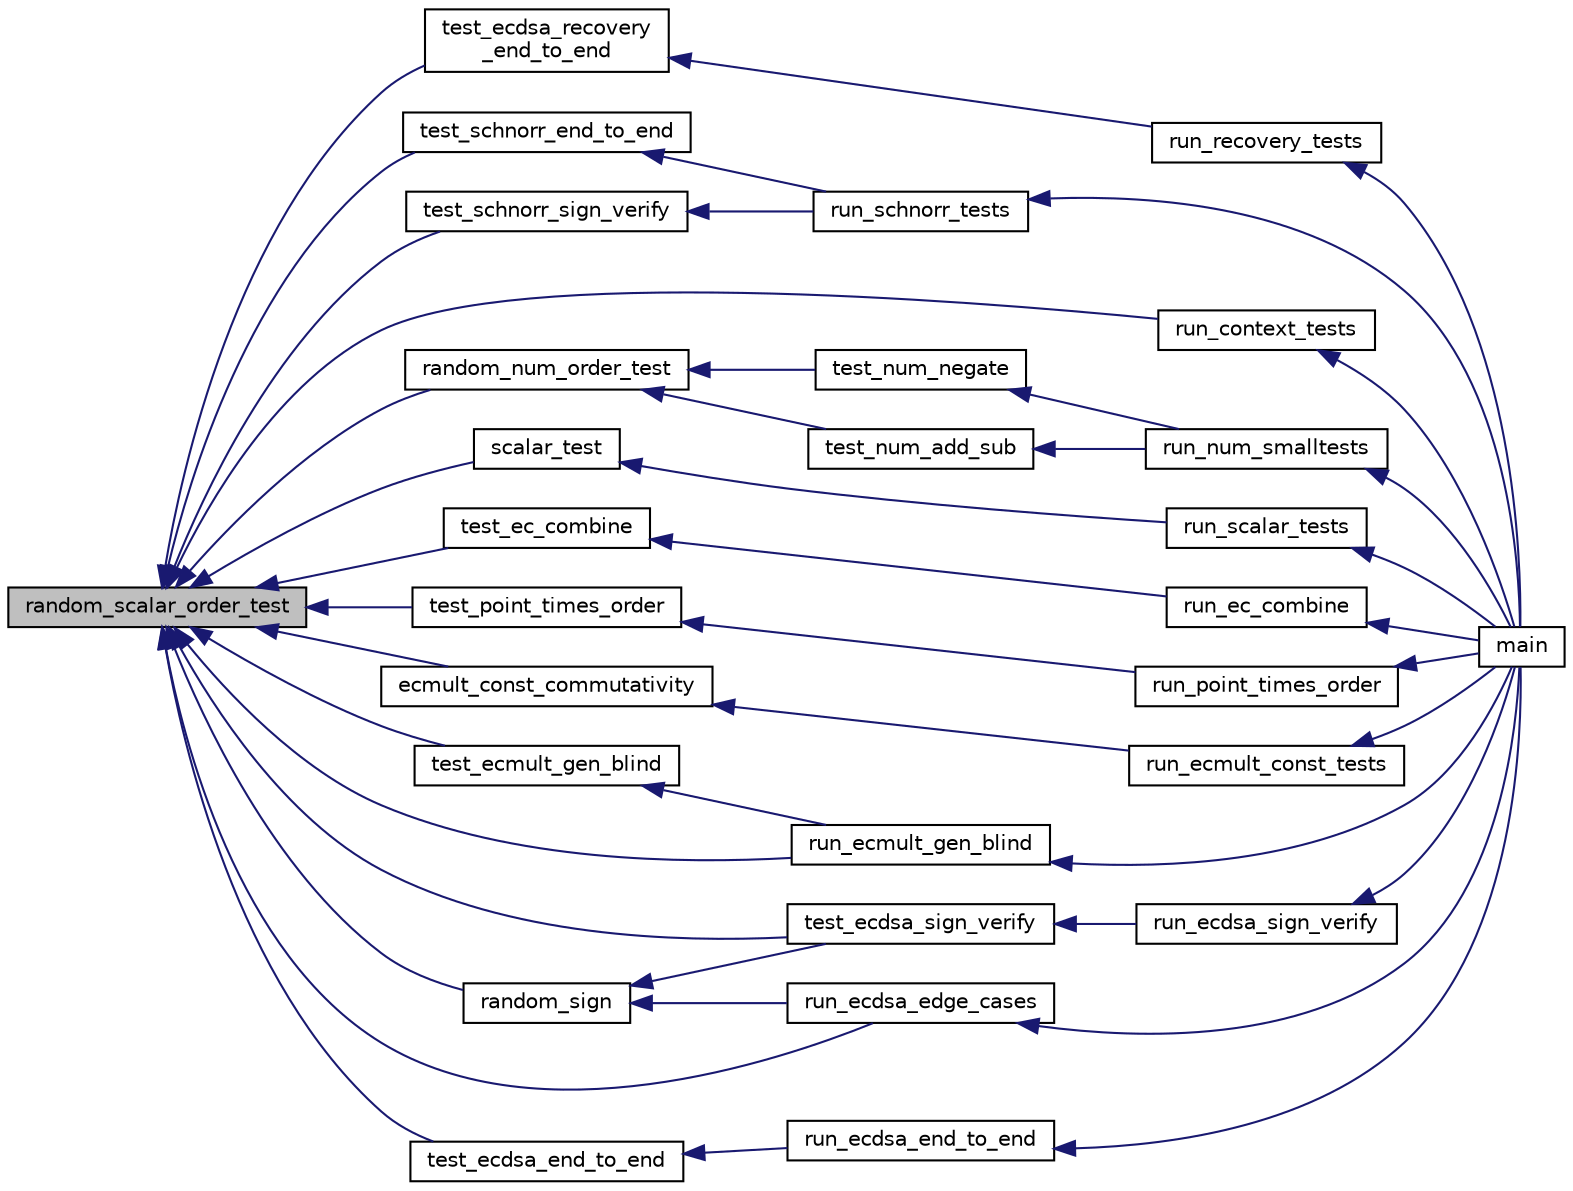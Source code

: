 digraph "random_scalar_order_test"
{
  edge [fontname="Helvetica",fontsize="10",labelfontname="Helvetica",labelfontsize="10"];
  node [fontname="Helvetica",fontsize="10",shape=record];
  rankdir="LR";
  Node629 [label="random_scalar_order_test",height=0.2,width=0.4,color="black", fillcolor="grey75", style="filled", fontcolor="black"];
  Node629 -> Node630 [dir="back",color="midnightblue",fontsize="10",style="solid",fontname="Helvetica"];
  Node630 [label="test_ecdsa_recovery\l_end_to_end",height=0.2,width=0.4,color="black", fillcolor="white", style="filled",URL="$d3/d71/recovery_2tests__impl_8h.html#a70649882936497184992dfaa06b1106f"];
  Node630 -> Node631 [dir="back",color="midnightblue",fontsize="10",style="solid",fontname="Helvetica"];
  Node631 [label="run_recovery_tests",height=0.2,width=0.4,color="black", fillcolor="white", style="filled",URL="$d3/d71/recovery_2tests__impl_8h.html#a3a06f71955483e9502f3c408857407f2"];
  Node631 -> Node632 [dir="back",color="midnightblue",fontsize="10",style="solid",fontname="Helvetica"];
  Node632 [label="main",height=0.2,width=0.4,color="black", fillcolor="white", style="filled",URL="$d5/d7f/tests_8c.html#a3c04138a5bfe5d72780bb7e82a18e627"];
  Node629 -> Node633 [dir="back",color="midnightblue",fontsize="10",style="solid",fontname="Helvetica"];
  Node633 [label="test_schnorr_end_to_end",height=0.2,width=0.4,color="black", fillcolor="white", style="filled",URL="$d4/d1d/schnorr_2tests__impl_8h.html#a0fadfae101d2df588a044f55eafcc0e6"];
  Node633 -> Node634 [dir="back",color="midnightblue",fontsize="10",style="solid",fontname="Helvetica"];
  Node634 [label="run_schnorr_tests",height=0.2,width=0.4,color="black", fillcolor="white", style="filled",URL="$d4/d1d/schnorr_2tests__impl_8h.html#a6b31cc8facecda629cf588196a4c936b"];
  Node634 -> Node632 [dir="back",color="midnightblue",fontsize="10",style="solid",fontname="Helvetica"];
  Node629 -> Node635 [dir="back",color="midnightblue",fontsize="10",style="solid",fontname="Helvetica"];
  Node635 [label="test_schnorr_sign_verify",height=0.2,width=0.4,color="black", fillcolor="white", style="filled",URL="$d4/d1d/schnorr_2tests__impl_8h.html#ac01f457db870f54e7034a59bcf51f5fb"];
  Node635 -> Node634 [dir="back",color="midnightblue",fontsize="10",style="solid",fontname="Helvetica"];
  Node629 -> Node636 [dir="back",color="midnightblue",fontsize="10",style="solid",fontname="Helvetica"];
  Node636 [label="run_context_tests",height=0.2,width=0.4,color="black", fillcolor="white", style="filled",URL="$d5/d7f/tests_8c.html#a2f9713526b1e988694c6e2026a6fce69"];
  Node636 -> Node632 [dir="back",color="midnightblue",fontsize="10",style="solid",fontname="Helvetica"];
  Node629 -> Node637 [dir="back",color="midnightblue",fontsize="10",style="solid",fontname="Helvetica"];
  Node637 [label="random_num_order_test",height=0.2,width=0.4,color="black", fillcolor="white", style="filled",URL="$d5/d7f/tests_8c.html#ae0a527e6943a8aeeb762d6d386930148"];
  Node637 -> Node638 [dir="back",color="midnightblue",fontsize="10",style="solid",fontname="Helvetica"];
  Node638 [label="test_num_negate",height=0.2,width=0.4,color="black", fillcolor="white", style="filled",URL="$d5/d7f/tests_8c.html#a6cccf1ffe3b4863fec653e8bae8c0cb0"];
  Node638 -> Node639 [dir="back",color="midnightblue",fontsize="10",style="solid",fontname="Helvetica"];
  Node639 [label="run_num_smalltests",height=0.2,width=0.4,color="black", fillcolor="white", style="filled",URL="$d5/d7f/tests_8c.html#a6744389614cf74a9b2c10c29e2ddba5c"];
  Node639 -> Node632 [dir="back",color="midnightblue",fontsize="10",style="solid",fontname="Helvetica"];
  Node637 -> Node640 [dir="back",color="midnightblue",fontsize="10",style="solid",fontname="Helvetica"];
  Node640 [label="test_num_add_sub",height=0.2,width=0.4,color="black", fillcolor="white", style="filled",URL="$d5/d7f/tests_8c.html#afee6025ad0daa3ed03a0e666a42bb0e7"];
  Node640 -> Node639 [dir="back",color="midnightblue",fontsize="10",style="solid",fontname="Helvetica"];
  Node629 -> Node641 [dir="back",color="midnightblue",fontsize="10",style="solid",fontname="Helvetica"];
  Node641 [label="scalar_test",height=0.2,width=0.4,color="black", fillcolor="white", style="filled",URL="$d5/d7f/tests_8c.html#a0ac2e9ed5b8ba27e48fba5150cebfa82"];
  Node641 -> Node642 [dir="back",color="midnightblue",fontsize="10",style="solid",fontname="Helvetica"];
  Node642 [label="run_scalar_tests",height=0.2,width=0.4,color="black", fillcolor="white", style="filled",URL="$d5/d7f/tests_8c.html#afc29a3cda8faeba097ce967f24fcb9d1"];
  Node642 -> Node632 [dir="back",color="midnightblue",fontsize="10",style="solid",fontname="Helvetica"];
  Node629 -> Node643 [dir="back",color="midnightblue",fontsize="10",style="solid",fontname="Helvetica"];
  Node643 [label="test_ec_combine",height=0.2,width=0.4,color="black", fillcolor="white", style="filled",URL="$d5/d7f/tests_8c.html#af668387a475fa94107e316b2ddc003cf"];
  Node643 -> Node644 [dir="back",color="midnightblue",fontsize="10",style="solid",fontname="Helvetica"];
  Node644 [label="run_ec_combine",height=0.2,width=0.4,color="black", fillcolor="white", style="filled",URL="$d5/d7f/tests_8c.html#a394075284eed27ac8d87935f73d4c673"];
  Node644 -> Node632 [dir="back",color="midnightblue",fontsize="10",style="solid",fontname="Helvetica"];
  Node629 -> Node645 [dir="back",color="midnightblue",fontsize="10",style="solid",fontname="Helvetica"];
  Node645 [label="test_point_times_order",height=0.2,width=0.4,color="black", fillcolor="white", style="filled",URL="$d5/d7f/tests_8c.html#a5760a028e03f061e5aed00cb7839138e"];
  Node645 -> Node646 [dir="back",color="midnightblue",fontsize="10",style="solid",fontname="Helvetica"];
  Node646 [label="run_point_times_order",height=0.2,width=0.4,color="black", fillcolor="white", style="filled",URL="$d5/d7f/tests_8c.html#accc1ed100e6e73e61ce30e82cf4f0bbb"];
  Node646 -> Node632 [dir="back",color="midnightblue",fontsize="10",style="solid",fontname="Helvetica"];
  Node629 -> Node647 [dir="back",color="midnightblue",fontsize="10",style="solid",fontname="Helvetica"];
  Node647 [label="ecmult_const_commutativity",height=0.2,width=0.4,color="black", fillcolor="white", style="filled",URL="$d5/d7f/tests_8c.html#ab1ac8e94f017ab831c8c50cc7384fd87"];
  Node647 -> Node648 [dir="back",color="midnightblue",fontsize="10",style="solid",fontname="Helvetica"];
  Node648 [label="run_ecmult_const_tests",height=0.2,width=0.4,color="black", fillcolor="white", style="filled",URL="$d5/d7f/tests_8c.html#af69d927b217be17f076754b9d4e4f326"];
  Node648 -> Node632 [dir="back",color="midnightblue",fontsize="10",style="solid",fontname="Helvetica"];
  Node629 -> Node649 [dir="back",color="midnightblue",fontsize="10",style="solid",fontname="Helvetica"];
  Node649 [label="test_ecmult_gen_blind",height=0.2,width=0.4,color="black", fillcolor="white", style="filled",URL="$d5/d7f/tests_8c.html#ab353fbc77d15cd48e25d995ea3f33795"];
  Node649 -> Node650 [dir="back",color="midnightblue",fontsize="10",style="solid",fontname="Helvetica"];
  Node650 [label="run_ecmult_gen_blind",height=0.2,width=0.4,color="black", fillcolor="white", style="filled",URL="$d5/d7f/tests_8c.html#ac3003b8a1d7eed5ebb0497a3f0dd97b6"];
  Node650 -> Node632 [dir="back",color="midnightblue",fontsize="10",style="solid",fontname="Helvetica"];
  Node629 -> Node650 [dir="back",color="midnightblue",fontsize="10",style="solid",fontname="Helvetica"];
  Node629 -> Node651 [dir="back",color="midnightblue",fontsize="10",style="solid",fontname="Helvetica"];
  Node651 [label="random_sign",height=0.2,width=0.4,color="black", fillcolor="white", style="filled",URL="$d5/d7f/tests_8c.html#a5c5253164e8444359849fd66e27bbe5a"];
  Node651 -> Node652 [dir="back",color="midnightblue",fontsize="10",style="solid",fontname="Helvetica"];
  Node652 [label="test_ecdsa_sign_verify",height=0.2,width=0.4,color="black", fillcolor="white", style="filled",URL="$d5/d7f/tests_8c.html#a9f741d7d63a637666b9884c5241abd00"];
  Node652 -> Node653 [dir="back",color="midnightblue",fontsize="10",style="solid",fontname="Helvetica"];
  Node653 [label="run_ecdsa_sign_verify",height=0.2,width=0.4,color="black", fillcolor="white", style="filled",URL="$d5/d7f/tests_8c.html#a8b33b5c265c09b165c29d92c05c641d8"];
  Node653 -> Node632 [dir="back",color="midnightblue",fontsize="10",style="solid",fontname="Helvetica"];
  Node651 -> Node654 [dir="back",color="midnightblue",fontsize="10",style="solid",fontname="Helvetica"];
  Node654 [label="run_ecdsa_edge_cases",height=0.2,width=0.4,color="black", fillcolor="white", style="filled",URL="$d5/d7f/tests_8c.html#ad6c8109b62ea1d0ed1b382678a2a08b1"];
  Node654 -> Node632 [dir="back",color="midnightblue",fontsize="10",style="solid",fontname="Helvetica"];
  Node629 -> Node652 [dir="back",color="midnightblue",fontsize="10",style="solid",fontname="Helvetica"];
  Node629 -> Node655 [dir="back",color="midnightblue",fontsize="10",style="solid",fontname="Helvetica"];
  Node655 [label="test_ecdsa_end_to_end",height=0.2,width=0.4,color="black", fillcolor="white", style="filled",URL="$d5/d7f/tests_8c.html#a3fc9dc1908215215a68690ea1bfa8bcd"];
  Node655 -> Node656 [dir="back",color="midnightblue",fontsize="10",style="solid",fontname="Helvetica"];
  Node656 [label="run_ecdsa_end_to_end",height=0.2,width=0.4,color="black", fillcolor="white", style="filled",URL="$d5/d7f/tests_8c.html#ab05096657be701bf9ca8616475bb9491"];
  Node656 -> Node632 [dir="back",color="midnightblue",fontsize="10",style="solid",fontname="Helvetica"];
  Node629 -> Node654 [dir="back",color="midnightblue",fontsize="10",style="solid",fontname="Helvetica"];
}
